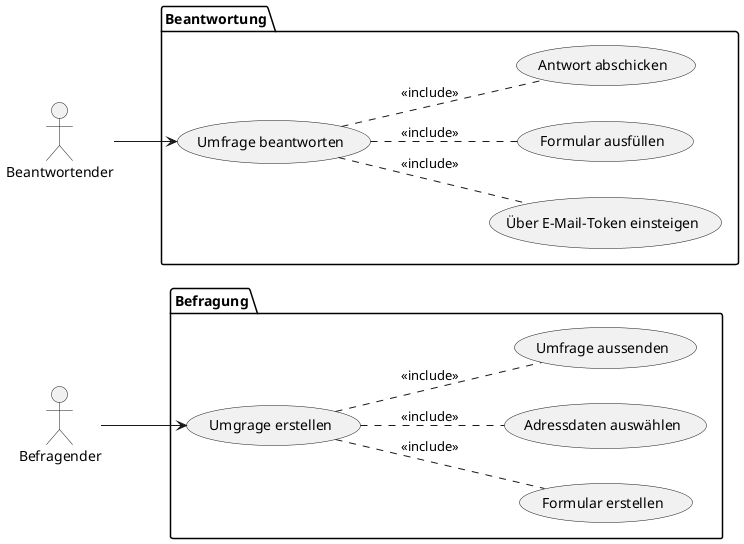 @startuml
left to right direction
actor Befragender as l
actor Beantwortender as s

package Beantwortung {
usecase "Umfrage beantworten" as UC5
usecase "Über E-Mail-Token einsteigen" as UC6
usecase "Formular ausfüllen" as UC7
usecase "Antwort abschicken" as UC8
}

package Befragung {
usecase "Umgrage erstellen" as UC1
usecase "Formular erstellen" as UC2
usecase "Adressdaten auswählen" as UC3
usecase "Umfrage aussenden" as UC4
}



s --> UC5
UC5 .. UC6 : <<include>>
UC5 .. UC7 : <<include>>
UC5 .. UC8 : <<include>>
l --> UC1
UC1 .. UC2 : <<include>>
UC1 .. UC3 : <<include>>
UC1 .. UC4 : <<include>>


@enduml